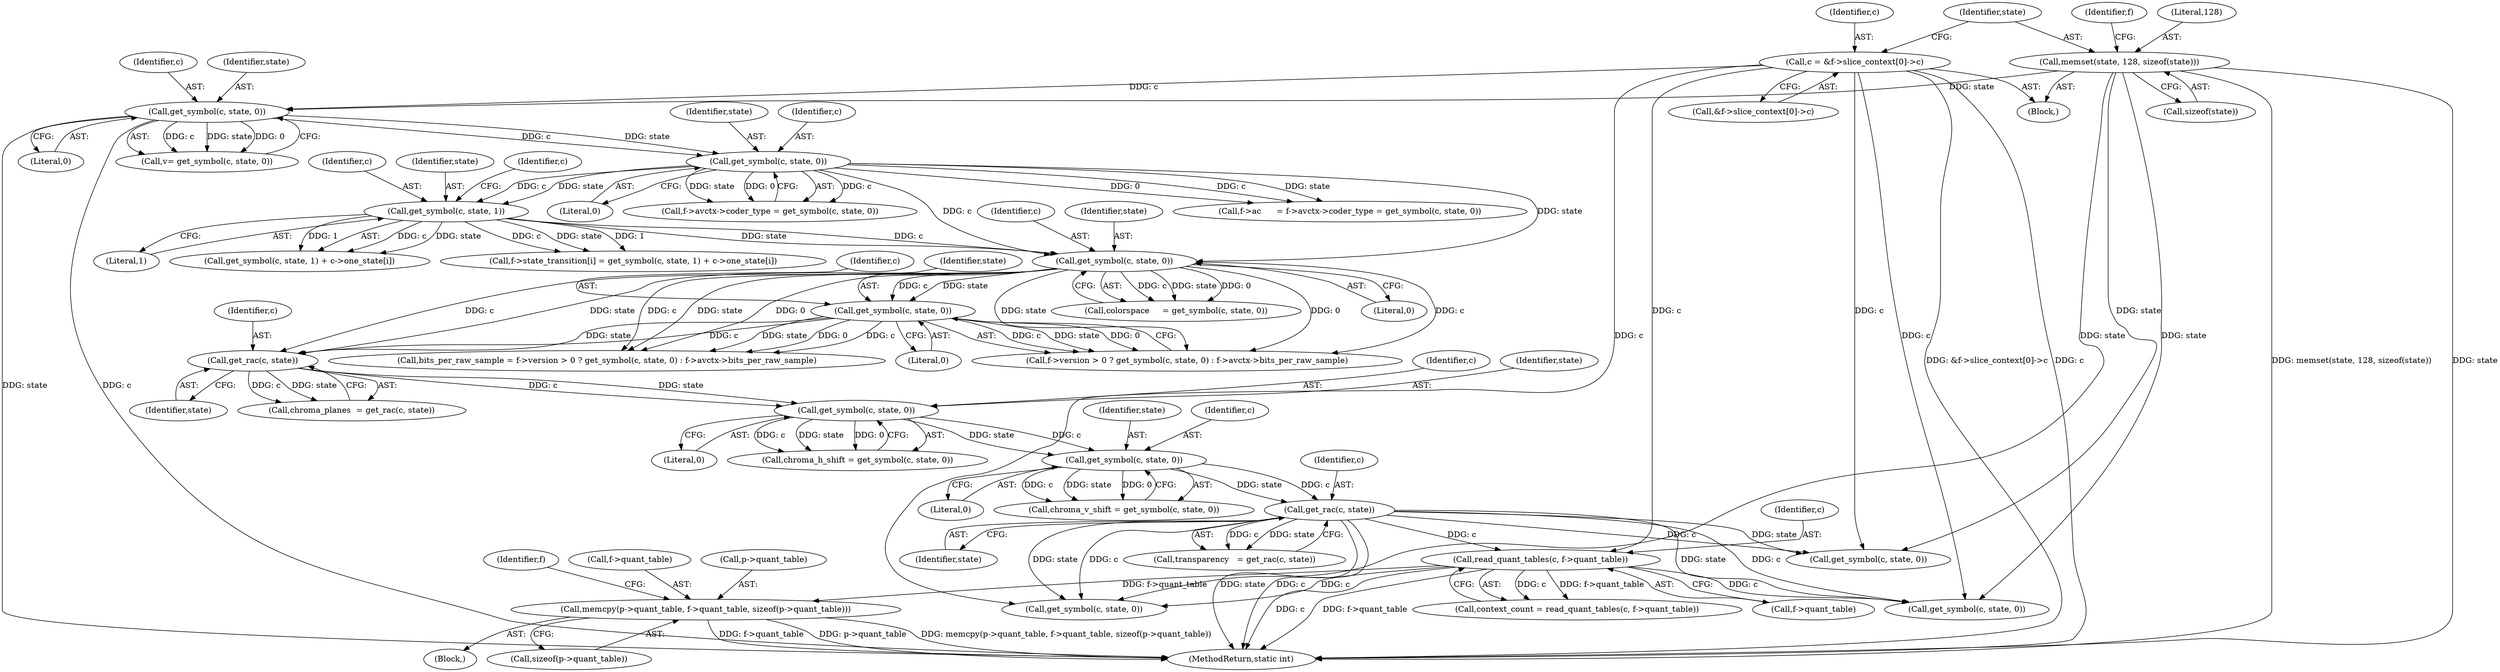 digraph "0_FFmpeg_b05cd1ea7e45a836f7f6071a716c38bb30326e0f@API" {
"1001276" [label="(Call,memcpy(p->quant_table, f->quant_table, sizeof(p->quant_table)))"];
"1000865" [label="(Call,read_quant_tables(c, f->quant_table))"];
"1000113" [label="(Call,c = &f->slice_context[0]->c)"];
"1000255" [label="(Call,get_rac(c, state))"];
"1000249" [label="(Call,get_symbol(c, state, 0))"];
"1000243" [label="(Call,get_symbol(c, state, 0))"];
"1000238" [label="(Call,get_rac(c, state))"];
"1000215" [label="(Call,get_symbol(c, state, 0))"];
"1000177" [label="(Call,get_symbol(c, state, 0))"];
"1000144" [label="(Call,get_symbol(c, state, 0))"];
"1000123" [label="(Call,memset(state, 128, sizeof(state)))"];
"1000204" [label="(Call,get_symbol(c, state, 1))"];
"1000227" [label="(Call,get_symbol(c, state, 0))"];
"1000249" [label="(Call,get_symbol(c, state, 0))"];
"1000206" [label="(Identifier,state)"];
"1000142" [label="(Call,v= get_symbol(c, state, 0))"];
"1000247" [label="(Call,chroma_v_shift = get_symbol(c, state, 0))"];
"1000125" [label="(Literal,128)"];
"1000244" [label="(Identifier,c)"];
"1000219" [label="(Call,bits_per_raw_sample = f->version > 0 ? get_symbol(c, state, 0) : f->avctx->bits_per_raw_sample)"];
"1000204" [label="(Call,get_symbol(c, state, 1))"];
"1000145" [label="(Identifier,c)"];
"1000179" [label="(Identifier,state)"];
"1001322" [label="(MethodReturn,static int)"];
"1000243" [label="(Call,get_symbol(c, state, 0))"];
"1000221" [label="(Call,f->version > 0 ? get_symbol(c, state, 0) : f->avctx->bits_per_raw_sample)"];
"1000114" [label="(Identifier,c)"];
"1000197" [label="(Call,f->state_transition[i] = get_symbol(c, state, 1) + c->one_state[i])"];
"1001228" [label="(Call,get_symbol(c, state, 0))"];
"1000251" [label="(Identifier,state)"];
"1001290" [label="(Identifier,f)"];
"1000167" [label="(Call,f->ac      = f->avctx->coder_type = get_symbol(c, state, 0))"];
"1000115" [label="(Call,&f->slice_context[0]->c)"];
"1000144" [label="(Call,get_symbol(c, state, 0))"];
"1000180" [label="(Literal,0)"];
"1000205" [label="(Identifier,c)"];
"1000253" [label="(Call,transparency   = get_rac(c, state))"];
"1000124" [label="(Identifier,state)"];
"1000256" [label="(Identifier,c)"];
"1000113" [label="(Call,c = &f->slice_context[0]->c)"];
"1000236" [label="(Call,chroma_planes  = get_rac(c, state))"];
"1000240" [label="(Identifier,state)"];
"1000255" [label="(Call,get_rac(c, state))"];
"1000213" [label="(Call,colorspace     = get_symbol(c, state, 0))"];
"1000178" [label="(Identifier,c)"];
"1000207" [label="(Literal,1)"];
"1000230" [label="(Literal,0)"];
"1000865" [label="(Call,read_quant_tables(c, f->quant_table))"];
"1000123" [label="(Call,memset(state, 128, sizeof(state)))"];
"1000147" [label="(Literal,0)"];
"1000257" [label="(Identifier,state)"];
"1000131" [label="(Identifier,f)"];
"1001280" [label="(Call,f->quant_table)"];
"1000241" [label="(Call,chroma_h_shift = get_symbol(c, state, 0))"];
"1000227" [label="(Call,get_symbol(c, state, 0))"];
"1000216" [label="(Identifier,c)"];
"1001275" [label="(Block,)"];
"1000895" [label="(Call,get_symbol(c, state, 0))"];
"1000246" [label="(Literal,0)"];
"1000238" [label="(Call,get_rac(c, state))"];
"1000239" [label="(Identifier,c)"];
"1000217" [label="(Identifier,state)"];
"1000863" [label="(Call,context_count = read_quant_tables(c, f->quant_table))"];
"1000210" [label="(Identifier,c)"];
"1000228" [label="(Identifier,c)"];
"1000218" [label="(Literal,0)"];
"1001276" [label="(Call,memcpy(p->quant_table, f->quant_table, sizeof(p->quant_table)))"];
"1000866" [label="(Identifier,c)"];
"1000203" [label="(Call,get_symbol(c, state, 1) + c->one_state[i])"];
"1001277" [label="(Call,p->quant_table)"];
"1000252" [label="(Literal,0)"];
"1000867" [label="(Call,f->quant_table)"];
"1000245" [label="(Identifier,state)"];
"1001043" [label="(Call,get_symbol(c, state, 0))"];
"1000250" [label="(Identifier,c)"];
"1000177" [label="(Call,get_symbol(c, state, 0))"];
"1000171" [label="(Call,f->avctx->coder_type = get_symbol(c, state, 0))"];
"1001283" [label="(Call,sizeof(p->quant_table))"];
"1000146" [label="(Identifier,state)"];
"1000104" [label="(Block,)"];
"1000215" [label="(Call,get_symbol(c, state, 0))"];
"1000126" [label="(Call,sizeof(state))"];
"1000229" [label="(Identifier,state)"];
"1001276" -> "1001275"  [label="AST: "];
"1001276" -> "1001283"  [label="CFG: "];
"1001277" -> "1001276"  [label="AST: "];
"1001280" -> "1001276"  [label="AST: "];
"1001283" -> "1001276"  [label="AST: "];
"1001290" -> "1001276"  [label="CFG: "];
"1001276" -> "1001322"  [label="DDG: f->quant_table"];
"1001276" -> "1001322"  [label="DDG: p->quant_table"];
"1001276" -> "1001322"  [label="DDG: memcpy(p->quant_table, f->quant_table, sizeof(p->quant_table))"];
"1000865" -> "1001276"  [label="DDG: f->quant_table"];
"1000865" -> "1000863"  [label="AST: "];
"1000865" -> "1000867"  [label="CFG: "];
"1000866" -> "1000865"  [label="AST: "];
"1000867" -> "1000865"  [label="AST: "];
"1000863" -> "1000865"  [label="CFG: "];
"1000865" -> "1001322"  [label="DDG: c"];
"1000865" -> "1001322"  [label="DDG: f->quant_table"];
"1000865" -> "1000863"  [label="DDG: c"];
"1000865" -> "1000863"  [label="DDG: f->quant_table"];
"1000113" -> "1000865"  [label="DDG: c"];
"1000255" -> "1000865"  [label="DDG: c"];
"1000865" -> "1001043"  [label="DDG: c"];
"1000865" -> "1001228"  [label="DDG: c"];
"1000113" -> "1000104"  [label="AST: "];
"1000113" -> "1000115"  [label="CFG: "];
"1000114" -> "1000113"  [label="AST: "];
"1000115" -> "1000113"  [label="AST: "];
"1000124" -> "1000113"  [label="CFG: "];
"1000113" -> "1001322"  [label="DDG: c"];
"1000113" -> "1001322"  [label="DDG: &f->slice_context[0]->c"];
"1000113" -> "1000144"  [label="DDG: c"];
"1000113" -> "1000895"  [label="DDG: c"];
"1000113" -> "1001043"  [label="DDG: c"];
"1000113" -> "1001228"  [label="DDG: c"];
"1000255" -> "1000253"  [label="AST: "];
"1000255" -> "1000257"  [label="CFG: "];
"1000256" -> "1000255"  [label="AST: "];
"1000257" -> "1000255"  [label="AST: "];
"1000253" -> "1000255"  [label="CFG: "];
"1000255" -> "1001322"  [label="DDG: state"];
"1000255" -> "1001322"  [label="DDG: c"];
"1000255" -> "1000253"  [label="DDG: c"];
"1000255" -> "1000253"  [label="DDG: state"];
"1000249" -> "1000255"  [label="DDG: c"];
"1000249" -> "1000255"  [label="DDG: state"];
"1000255" -> "1000895"  [label="DDG: c"];
"1000255" -> "1000895"  [label="DDG: state"];
"1000255" -> "1001043"  [label="DDG: c"];
"1000255" -> "1001043"  [label="DDG: state"];
"1000255" -> "1001228"  [label="DDG: c"];
"1000255" -> "1001228"  [label="DDG: state"];
"1000249" -> "1000247"  [label="AST: "];
"1000249" -> "1000252"  [label="CFG: "];
"1000250" -> "1000249"  [label="AST: "];
"1000251" -> "1000249"  [label="AST: "];
"1000252" -> "1000249"  [label="AST: "];
"1000247" -> "1000249"  [label="CFG: "];
"1000249" -> "1000247"  [label="DDG: c"];
"1000249" -> "1000247"  [label="DDG: state"];
"1000249" -> "1000247"  [label="DDG: 0"];
"1000243" -> "1000249"  [label="DDG: c"];
"1000243" -> "1000249"  [label="DDG: state"];
"1000243" -> "1000241"  [label="AST: "];
"1000243" -> "1000246"  [label="CFG: "];
"1000244" -> "1000243"  [label="AST: "];
"1000245" -> "1000243"  [label="AST: "];
"1000246" -> "1000243"  [label="AST: "];
"1000241" -> "1000243"  [label="CFG: "];
"1000243" -> "1000241"  [label="DDG: c"];
"1000243" -> "1000241"  [label="DDG: state"];
"1000243" -> "1000241"  [label="DDG: 0"];
"1000238" -> "1000243"  [label="DDG: c"];
"1000238" -> "1000243"  [label="DDG: state"];
"1000238" -> "1000236"  [label="AST: "];
"1000238" -> "1000240"  [label="CFG: "];
"1000239" -> "1000238"  [label="AST: "];
"1000240" -> "1000238"  [label="AST: "];
"1000236" -> "1000238"  [label="CFG: "];
"1000238" -> "1000236"  [label="DDG: c"];
"1000238" -> "1000236"  [label="DDG: state"];
"1000215" -> "1000238"  [label="DDG: c"];
"1000215" -> "1000238"  [label="DDG: state"];
"1000227" -> "1000238"  [label="DDG: c"];
"1000227" -> "1000238"  [label="DDG: state"];
"1000215" -> "1000213"  [label="AST: "];
"1000215" -> "1000218"  [label="CFG: "];
"1000216" -> "1000215"  [label="AST: "];
"1000217" -> "1000215"  [label="AST: "];
"1000218" -> "1000215"  [label="AST: "];
"1000213" -> "1000215"  [label="CFG: "];
"1000215" -> "1000213"  [label="DDG: c"];
"1000215" -> "1000213"  [label="DDG: state"];
"1000215" -> "1000213"  [label="DDG: 0"];
"1000177" -> "1000215"  [label="DDG: c"];
"1000177" -> "1000215"  [label="DDG: state"];
"1000204" -> "1000215"  [label="DDG: c"];
"1000204" -> "1000215"  [label="DDG: state"];
"1000215" -> "1000219"  [label="DDG: c"];
"1000215" -> "1000219"  [label="DDG: state"];
"1000215" -> "1000219"  [label="DDG: 0"];
"1000215" -> "1000221"  [label="DDG: c"];
"1000215" -> "1000221"  [label="DDG: state"];
"1000215" -> "1000221"  [label="DDG: 0"];
"1000215" -> "1000227"  [label="DDG: c"];
"1000215" -> "1000227"  [label="DDG: state"];
"1000177" -> "1000171"  [label="AST: "];
"1000177" -> "1000180"  [label="CFG: "];
"1000178" -> "1000177"  [label="AST: "];
"1000179" -> "1000177"  [label="AST: "];
"1000180" -> "1000177"  [label="AST: "];
"1000171" -> "1000177"  [label="CFG: "];
"1000177" -> "1000167"  [label="DDG: c"];
"1000177" -> "1000167"  [label="DDG: state"];
"1000177" -> "1000167"  [label="DDG: 0"];
"1000177" -> "1000171"  [label="DDG: c"];
"1000177" -> "1000171"  [label="DDG: state"];
"1000177" -> "1000171"  [label="DDG: 0"];
"1000144" -> "1000177"  [label="DDG: c"];
"1000144" -> "1000177"  [label="DDG: state"];
"1000177" -> "1000204"  [label="DDG: c"];
"1000177" -> "1000204"  [label="DDG: state"];
"1000144" -> "1000142"  [label="AST: "];
"1000144" -> "1000147"  [label="CFG: "];
"1000145" -> "1000144"  [label="AST: "];
"1000146" -> "1000144"  [label="AST: "];
"1000147" -> "1000144"  [label="AST: "];
"1000142" -> "1000144"  [label="CFG: "];
"1000144" -> "1001322"  [label="DDG: c"];
"1000144" -> "1001322"  [label="DDG: state"];
"1000144" -> "1000142"  [label="DDG: c"];
"1000144" -> "1000142"  [label="DDG: state"];
"1000144" -> "1000142"  [label="DDG: 0"];
"1000123" -> "1000144"  [label="DDG: state"];
"1000123" -> "1000104"  [label="AST: "];
"1000123" -> "1000126"  [label="CFG: "];
"1000124" -> "1000123"  [label="AST: "];
"1000125" -> "1000123"  [label="AST: "];
"1000126" -> "1000123"  [label="AST: "];
"1000131" -> "1000123"  [label="CFG: "];
"1000123" -> "1001322"  [label="DDG: memset(state, 128, sizeof(state))"];
"1000123" -> "1001322"  [label="DDG: state"];
"1000123" -> "1000895"  [label="DDG: state"];
"1000123" -> "1001043"  [label="DDG: state"];
"1000123" -> "1001228"  [label="DDG: state"];
"1000204" -> "1000203"  [label="AST: "];
"1000204" -> "1000207"  [label="CFG: "];
"1000205" -> "1000204"  [label="AST: "];
"1000206" -> "1000204"  [label="AST: "];
"1000207" -> "1000204"  [label="AST: "];
"1000210" -> "1000204"  [label="CFG: "];
"1000204" -> "1000197"  [label="DDG: c"];
"1000204" -> "1000197"  [label="DDG: state"];
"1000204" -> "1000197"  [label="DDG: 1"];
"1000204" -> "1000203"  [label="DDG: c"];
"1000204" -> "1000203"  [label="DDG: state"];
"1000204" -> "1000203"  [label="DDG: 1"];
"1000227" -> "1000221"  [label="AST: "];
"1000227" -> "1000230"  [label="CFG: "];
"1000228" -> "1000227"  [label="AST: "];
"1000229" -> "1000227"  [label="AST: "];
"1000230" -> "1000227"  [label="AST: "];
"1000221" -> "1000227"  [label="CFG: "];
"1000227" -> "1000219"  [label="DDG: c"];
"1000227" -> "1000219"  [label="DDG: state"];
"1000227" -> "1000219"  [label="DDG: 0"];
"1000227" -> "1000221"  [label="DDG: c"];
"1000227" -> "1000221"  [label="DDG: state"];
"1000227" -> "1000221"  [label="DDG: 0"];
}
